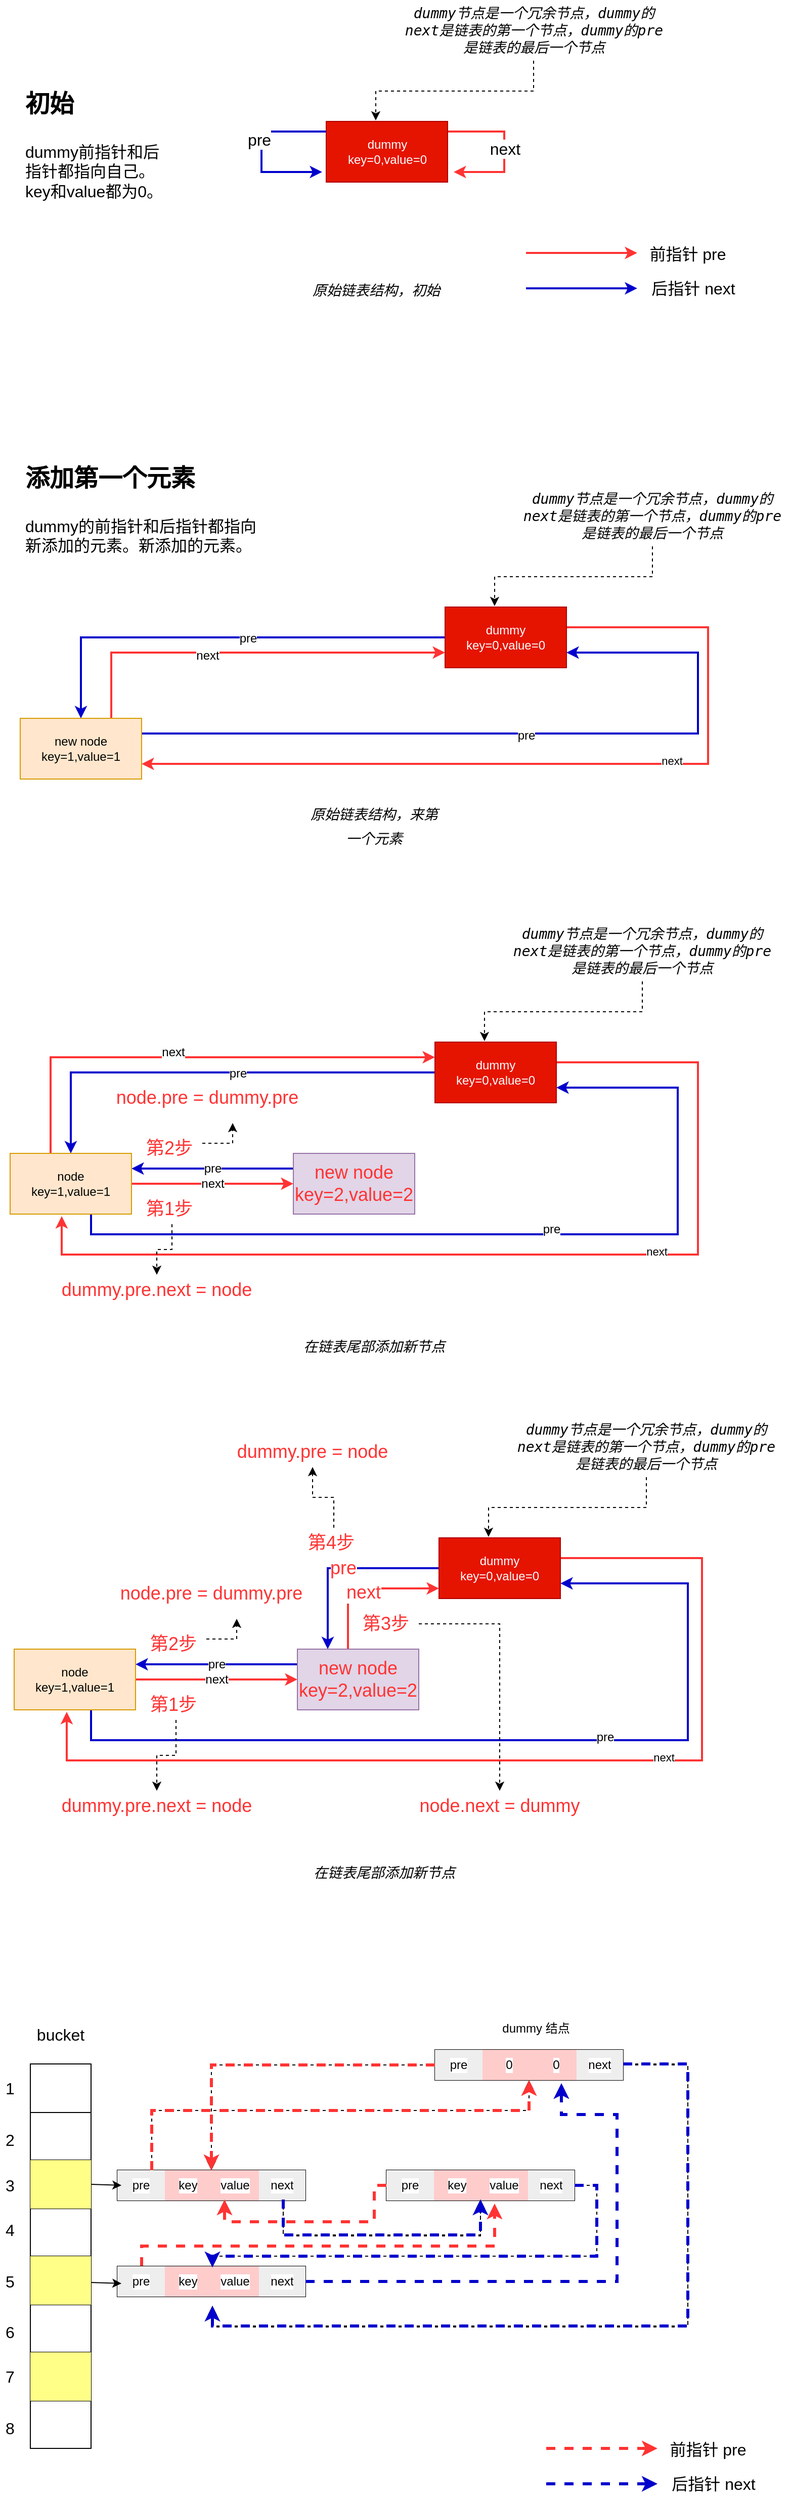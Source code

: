 <mxfile version="16.4.11" type="github">
  <diagram id="jQrOPHSQlCrRj25DtOaN" name="Page-1">
    <mxGraphModel dx="1422" dy="762" grid="1" gridSize="10" guides="1" tooltips="1" connect="1" arrows="1" fold="1" page="1" pageScale="1" pageWidth="827" pageHeight="1169" math="0" shadow="0">
      <root>
        <mxCell id="0" />
        <mxCell id="1" parent="0" />
        <mxCell id="KZvTcLUDpUq6Z3vSpvz5-89" style="edgeStyle=orthogonalEdgeStyle;rounded=0;orthogonalLoop=1;jettySize=auto;html=1;entryX=0.433;entryY=1.033;entryDx=0;entryDy=0;entryPerimeter=0;strokeWidth=2;strokeColor=#FF3333;" edge="1" source="KZvTcLUDpUq6Z3vSpvz5-93" target="KZvTcLUDpUq6Z3vSpvz5-104" parent="1">
          <mxGeometry relative="1" as="geometry">
            <mxPoint x="693.96" y="1810" as="targetPoint" />
            <Array as="points">
              <mxPoint x="694" y="1720" />
              <mxPoint x="694" y="1920" />
              <mxPoint x="66" y="1920" />
            </Array>
          </mxGeometry>
        </mxCell>
        <mxCell id="KZvTcLUDpUq6Z3vSpvz5-90" value="next" style="edgeLabel;html=1;align=center;verticalAlign=middle;resizable=0;points=[];" vertex="1" connectable="0" parent="KZvTcLUDpUq6Z3vSpvz5-89">
          <mxGeometry x="-0.255" y="-3" relative="1" as="geometry">
            <mxPoint as="offset" />
          </mxGeometry>
        </mxCell>
        <mxCell id="KZvTcLUDpUq6Z3vSpvz5-115" value="pre" style="edgeStyle=orthogonalEdgeStyle;rounded=0;orthogonalLoop=1;jettySize=auto;html=1;entryX=0.25;entryY=0;entryDx=0;entryDy=0;fontSize=18;fontColor=#FF3333;strokeColor=#0000CC;strokeWidth=2;" edge="1" parent="1" source="KZvTcLUDpUq6Z3vSpvz5-93" target="KZvTcLUDpUq6Z3vSpvz5-100">
          <mxGeometry relative="1" as="geometry" />
        </mxCell>
        <mxCell id="KZvTcLUDpUq6Z3vSpvz5-93" value="dummy&lt;br&gt;key=0,value=0" style="rounded=0;whiteSpace=wrap;html=1;fillColor=#e51400;fontColor=#ffffff;strokeColor=#B20000;" vertex="1" parent="1">
          <mxGeometry x="434" y="1700" width="120" height="60" as="geometry" />
        </mxCell>
        <mxCell id="KZvTcLUDpUq6Z3vSpvz5-99" value="pre" style="edgeStyle=orthogonalEdgeStyle;rounded=0;orthogonalLoop=1;jettySize=auto;html=1;entryX=1;entryY=0.25;entryDx=0;entryDy=0;fontSize=12;fontColor=#000000;strokeColor=#0000CC;strokeWidth=2;" edge="1" source="KZvTcLUDpUq6Z3vSpvz5-100" target="KZvTcLUDpUq6Z3vSpvz5-104" parent="1">
          <mxGeometry relative="1" as="geometry">
            <Array as="points">
              <mxPoint x="194" y="1825" />
              <mxPoint x="194" y="1825" />
            </Array>
          </mxGeometry>
        </mxCell>
        <mxCell id="KZvTcLUDpUq6Z3vSpvz5-116" style="edgeStyle=orthogonalEdgeStyle;rounded=0;orthogonalLoop=1;jettySize=auto;html=1;fontSize=18;fontColor=#FF3333;strokeColor=#FF3333;strokeWidth=2;" edge="1" parent="1" source="KZvTcLUDpUq6Z3vSpvz5-100">
          <mxGeometry relative="1" as="geometry">
            <mxPoint x="434" y="1750" as="targetPoint" />
            <Array as="points">
              <mxPoint x="344" y="1750" />
              <mxPoint x="434" y="1750" />
            </Array>
          </mxGeometry>
        </mxCell>
        <mxCell id="KZvTcLUDpUq6Z3vSpvz5-117" value="next" style="edgeLabel;html=1;align=center;verticalAlign=middle;resizable=0;points=[];fontSize=18;fontColor=#FF3333;" vertex="1" connectable="0" parent="KZvTcLUDpUq6Z3vSpvz5-116">
          <mxGeometry y="-4" relative="1" as="geometry">
            <mxPoint as="offset" />
          </mxGeometry>
        </mxCell>
        <mxCell id="KZvTcLUDpUq6Z3vSpvz5-100" value="&lt;span style=&quot;color: rgb(255 , 51 , 51)&quot;&gt;new&amp;nbsp;node&lt;/span&gt;&lt;br style=&quot;color: rgb(255 , 51 , 51)&quot;&gt;&lt;span style=&quot;color: rgb(255 , 51 , 51)&quot;&gt;key=2,value=2&lt;/span&gt;" style="rounded=0;whiteSpace=wrap;html=1;fontSize=18;fillColor=#e1d5e7;strokeColor=#9673a6;" vertex="1" parent="1">
          <mxGeometry x="294" y="1810" width="120" height="60" as="geometry" />
        </mxCell>
        <mxCell id="KZvTcLUDpUq6Z3vSpvz5-101" style="edgeStyle=orthogonalEdgeStyle;rounded=0;orthogonalLoop=1;jettySize=auto;html=1;entryX=0.408;entryY=-0.017;entryDx=0;entryDy=0;entryPerimeter=0;dashed=1;" edge="1" source="KZvTcLUDpUq6Z3vSpvz5-102" target="KZvTcLUDpUq6Z3vSpvz5-93" parent="1">
          <mxGeometry relative="1" as="geometry" />
        </mxCell>
        <mxCell id="KZvTcLUDpUq6Z3vSpvz5-102" value="&lt;span style=&quot;font-family: &amp;quot;source code pro&amp;quot;, &amp;quot;dejavu sans mono&amp;quot;, &amp;quot;ubuntu mono&amp;quot;, &amp;quot;anonymous pro&amp;quot;, &amp;quot;droid sans mono&amp;quot;, menlo, monaco, consolas, inconsolata, courier, &amp;quot;pingfang sc&amp;quot;, &amp;quot;microsoft yahei&amp;quot;, sans-serif; font-size: 14px; font-style: italic; background-color: rgb(255, 255, 255);&quot;&gt;dummy节点是一个冗余节点，dummy的next是链表的第一个节点，dummy的pre是链表的最后一个节点&lt;/span&gt;" style="text;html=1;strokeColor=none;fillColor=none;align=center;verticalAlign=middle;whiteSpace=wrap;rounded=0;fontColor=#000000;" vertex="1" parent="1">
          <mxGeometry x="504" y="1580" width="270" height="60" as="geometry" />
        </mxCell>
        <mxCell id="KZvTcLUDpUq6Z3vSpvz5-103" value="next" style="edgeStyle=orthogonalEdgeStyle;rounded=0;orthogonalLoop=1;jettySize=auto;html=1;entryX=0;entryY=0.5;entryDx=0;entryDy=0;fontSize=12;fontColor=#000000;strokeColor=#FF3333;strokeWidth=2;" edge="1" source="KZvTcLUDpUq6Z3vSpvz5-104" target="KZvTcLUDpUq6Z3vSpvz5-100" parent="1">
          <mxGeometry relative="1" as="geometry" />
        </mxCell>
        <mxCell id="KZvTcLUDpUq6Z3vSpvz5-309" style="edgeStyle=orthogonalEdgeStyle;rounded=0;orthogonalLoop=1;jettySize=auto;html=1;entryX=1;entryY=0.75;entryDx=0;entryDy=0;fontSize=12;fontColor=#000000;strokeColor=#0000CC;strokeWidth=2;" edge="1" parent="1" source="KZvTcLUDpUq6Z3vSpvz5-104" target="KZvTcLUDpUq6Z3vSpvz5-93">
          <mxGeometry relative="1" as="geometry">
            <Array as="points">
              <mxPoint x="90" y="1900" />
              <mxPoint x="680" y="1900" />
              <mxPoint x="680" y="1745" />
            </Array>
          </mxGeometry>
        </mxCell>
        <mxCell id="KZvTcLUDpUq6Z3vSpvz5-311" value="pre" style="edgeLabel;html=1;align=center;verticalAlign=middle;resizable=0;points=[];fontSize=12;fontColor=#000000;" vertex="1" connectable="0" parent="KZvTcLUDpUq6Z3vSpvz5-309">
          <mxGeometry x="0.194" y="3" relative="1" as="geometry">
            <mxPoint as="offset" />
          </mxGeometry>
        </mxCell>
        <mxCell id="KZvTcLUDpUq6Z3vSpvz5-104" value="node&lt;br&gt;key=1,value=1" style="rounded=0;whiteSpace=wrap;html=1;fillColor=#ffe6cc;strokeColor=#d79b00;" vertex="1" parent="1">
          <mxGeometry x="14" y="1810" width="120" height="60" as="geometry" />
        </mxCell>
        <mxCell id="KZvTcLUDpUq6Z3vSpvz5-105" value="dummy.pre.next = node" style="text;html=1;strokeColor=none;fillColor=none;align=center;verticalAlign=middle;whiteSpace=wrap;rounded=0;labelBackgroundColor=#FFFFFF;fontSize=18;fontColor=#FF3333;" vertex="1" parent="1">
          <mxGeometry x="40" y="1950" width="230" height="30" as="geometry" />
        </mxCell>
        <mxCell id="KZvTcLUDpUq6Z3vSpvz5-106" value="node.pre = dummy.pre" style="text;html=1;strokeColor=none;fillColor=none;align=center;verticalAlign=middle;whiteSpace=wrap;rounded=0;labelBackgroundColor=#FFFFFF;fontSize=18;fontColor=#FF3333;" vertex="1" parent="1">
          <mxGeometry x="94" y="1740" width="230" height="30" as="geometry" />
        </mxCell>
        <mxCell id="KZvTcLUDpUq6Z3vSpvz5-107" style="edgeStyle=orthogonalEdgeStyle;rounded=0;orthogonalLoop=1;jettySize=auto;html=1;fontSize=18;fontColor=#FF3333;dashed=1;" edge="1" source="KZvTcLUDpUq6Z3vSpvz5-108" target="KZvTcLUDpUq6Z3vSpvz5-105" parent="1">
          <mxGeometry relative="1" as="geometry" />
        </mxCell>
        <mxCell id="KZvTcLUDpUq6Z3vSpvz5-108" value="第1步&amp;nbsp;" style="text;html=1;strokeColor=none;fillColor=none;align=center;verticalAlign=middle;whiteSpace=wrap;rounded=0;labelBackgroundColor=#FFFFFF;fontSize=18;fontColor=#FF3333;" vertex="1" parent="1">
          <mxGeometry x="144" y="1850" width="60" height="30" as="geometry" />
        </mxCell>
        <mxCell id="KZvTcLUDpUq6Z3vSpvz5-109" style="edgeStyle=orthogonalEdgeStyle;rounded=0;orthogonalLoop=1;jettySize=auto;html=1;fontSize=18;fontColor=#FF3333;dashed=1;" edge="1" source="KZvTcLUDpUq6Z3vSpvz5-110" parent="1">
          <mxGeometry relative="1" as="geometry">
            <mxPoint x="234" y="1780" as="targetPoint" />
            <Array as="points">
              <mxPoint x="234" y="1800" />
            </Array>
          </mxGeometry>
        </mxCell>
        <mxCell id="KZvTcLUDpUq6Z3vSpvz5-110" value="第2步&amp;nbsp;" style="text;html=1;strokeColor=none;fillColor=none;align=center;verticalAlign=middle;whiteSpace=wrap;rounded=0;labelBackgroundColor=#FFFFFF;fontSize=18;fontColor=#FF3333;" vertex="1" parent="1">
          <mxGeometry x="144" y="1790" width="60" height="30" as="geometry" />
        </mxCell>
        <mxCell id="KZvTcLUDpUq6Z3vSpvz5-168" style="edgeStyle=orthogonalEdgeStyle;rounded=0;orthogonalLoop=1;jettySize=auto;html=1;entryX=0.5;entryY=0;entryDx=0;entryDy=0;fontSize=12;fontColor=#000000;dashed=1;" edge="1" parent="1" source="KZvTcLUDpUq6Z3vSpvz5-114" target="KZvTcLUDpUq6Z3vSpvz5-167">
          <mxGeometry relative="1" as="geometry">
            <Array as="points">
              <mxPoint x="494" y="1785" />
            </Array>
          </mxGeometry>
        </mxCell>
        <mxCell id="KZvTcLUDpUq6Z3vSpvz5-114" value="第3步&amp;nbsp;" style="text;html=1;strokeColor=none;fillColor=none;align=center;verticalAlign=middle;whiteSpace=wrap;rounded=0;labelBackgroundColor=#FFFFFF;fontSize=18;fontColor=#FF3333;" vertex="1" parent="1">
          <mxGeometry x="354" y="1770" width="60" height="30" as="geometry" />
        </mxCell>
        <mxCell id="KZvTcLUDpUq6Z3vSpvz5-172" style="edgeStyle=orthogonalEdgeStyle;rounded=0;orthogonalLoop=1;jettySize=auto;html=1;dashed=1;fontSize=12;fontColor=#000000;" edge="1" parent="1" source="KZvTcLUDpUq6Z3vSpvz5-118" target="KZvTcLUDpUq6Z3vSpvz5-169">
          <mxGeometry relative="1" as="geometry" />
        </mxCell>
        <mxCell id="KZvTcLUDpUq6Z3vSpvz5-118" value="第4步&amp;nbsp;" style="text;html=1;strokeColor=none;fillColor=none;align=center;verticalAlign=middle;whiteSpace=wrap;rounded=0;labelBackgroundColor=#FFFFFF;fontSize=18;fontColor=#FF3333;" vertex="1" parent="1">
          <mxGeometry x="300" y="1690" width="60" height="30" as="geometry" />
        </mxCell>
        <mxCell id="KZvTcLUDpUq6Z3vSpvz5-120" value="&lt;span style=&quot;font-family: &amp;quot;source code pro&amp;quot;, &amp;quot;dejavu sans mono&amp;quot;, &amp;quot;ubuntu mono&amp;quot;, &amp;quot;anonymous pro&amp;quot;, &amp;quot;droid sans mono&amp;quot;, menlo, monaco, consolas, inconsolata, courier, &amp;quot;pingfang sc&amp;quot;, &amp;quot;microsoft yahei&amp;quot;, sans-serif; font-size: 14px; font-style: italic; background-color: rgb(255, 255, 255);&quot;&gt;在链表尾部添加新节点&lt;/span&gt;" style="text;html=1;strokeColor=none;fillColor=none;align=center;verticalAlign=middle;whiteSpace=wrap;rounded=0;labelBackgroundColor=#FFFFFF;fontSize=19;fontColor=#000000;" vertex="1" parent="1">
          <mxGeometry x="290" y="1500" width="160" height="20" as="geometry" />
        </mxCell>
        <mxCell id="KZvTcLUDpUq6Z3vSpvz5-121" style="edgeStyle=orthogonalEdgeStyle;rounded=0;orthogonalLoop=1;jettySize=auto;html=1;entryX=0.425;entryY=1.033;entryDx=0;entryDy=0;entryPerimeter=0;strokeColor=#FF3333;strokeWidth=2;" edge="1" source="KZvTcLUDpUq6Z3vSpvz5-124" target="KZvTcLUDpUq6Z3vSpvz5-134" parent="1">
          <mxGeometry relative="1" as="geometry">
            <mxPoint x="689.96" y="1320" as="targetPoint" />
            <Array as="points">
              <mxPoint x="690" y="1230" />
              <mxPoint x="690" y="1420" />
              <mxPoint x="61" y="1420" />
            </Array>
          </mxGeometry>
        </mxCell>
        <mxCell id="KZvTcLUDpUq6Z3vSpvz5-122" value="next" style="edgeLabel;html=1;align=center;verticalAlign=middle;resizable=0;points=[];" vertex="1" connectable="0" parent="KZvTcLUDpUq6Z3vSpvz5-121">
          <mxGeometry x="-0.255" y="-3" relative="1" as="geometry">
            <mxPoint as="offset" />
          </mxGeometry>
        </mxCell>
        <mxCell id="KZvTcLUDpUq6Z3vSpvz5-143" style="edgeStyle=orthogonalEdgeStyle;rounded=0;orthogonalLoop=1;jettySize=auto;html=1;entryX=0.5;entryY=0;entryDx=0;entryDy=0;fontSize=12;fontColor=#000000;strokeColor=#0000CC;strokeWidth=2;" edge="1" parent="1" source="KZvTcLUDpUq6Z3vSpvz5-124" target="KZvTcLUDpUq6Z3vSpvz5-134">
          <mxGeometry relative="1" as="geometry" />
        </mxCell>
        <mxCell id="KZvTcLUDpUq6Z3vSpvz5-144" value="pre" style="edgeLabel;html=1;align=center;verticalAlign=middle;resizable=0;points=[];fontSize=12;fontColor=#000000;" vertex="1" connectable="0" parent="KZvTcLUDpUq6Z3vSpvz5-143">
          <mxGeometry x="-0.114" y="1" relative="1" as="geometry">
            <mxPoint as="offset" />
          </mxGeometry>
        </mxCell>
        <mxCell id="KZvTcLUDpUq6Z3vSpvz5-124" value="dummy&lt;br&gt;key=0,value=0" style="rounded=0;whiteSpace=wrap;html=1;fillColor=#e51400;fontColor=#ffffff;strokeColor=#B20000;" vertex="1" parent="1">
          <mxGeometry x="430" y="1210" width="120" height="60" as="geometry" />
        </mxCell>
        <mxCell id="KZvTcLUDpUq6Z3vSpvz5-127" value="pre" style="edgeStyle=orthogonalEdgeStyle;rounded=0;orthogonalLoop=1;jettySize=auto;html=1;entryX=1;entryY=0.25;entryDx=0;entryDy=0;fontSize=12;fontColor=#000000;strokeColor=#0000CC;strokeWidth=2;" edge="1" source="KZvTcLUDpUq6Z3vSpvz5-130" target="KZvTcLUDpUq6Z3vSpvz5-134" parent="1">
          <mxGeometry relative="1" as="geometry">
            <Array as="points">
              <mxPoint x="190" y="1335" />
              <mxPoint x="190" y="1335" />
            </Array>
          </mxGeometry>
        </mxCell>
        <mxCell id="KZvTcLUDpUq6Z3vSpvz5-130" value="&lt;font color=&quot;#ff3333&quot; style=&quot;font-size: 18px&quot;&gt;new&amp;nbsp;node&lt;br&gt;key=2,value=2&lt;br&gt;&lt;/font&gt;" style="rounded=0;whiteSpace=wrap;html=1;fontSize=18;fillColor=#e1d5e7;strokeColor=#9673a6;" vertex="1" parent="1">
          <mxGeometry x="290" y="1320" width="120" height="60" as="geometry" />
        </mxCell>
        <mxCell id="KZvTcLUDpUq6Z3vSpvz5-131" style="edgeStyle=orthogonalEdgeStyle;rounded=0;orthogonalLoop=1;jettySize=auto;html=1;entryX=0.408;entryY=-0.017;entryDx=0;entryDy=0;entryPerimeter=0;dashed=1;" edge="1" source="KZvTcLUDpUq6Z3vSpvz5-132" target="KZvTcLUDpUq6Z3vSpvz5-124" parent="1">
          <mxGeometry relative="1" as="geometry" />
        </mxCell>
        <mxCell id="KZvTcLUDpUq6Z3vSpvz5-132" value="&lt;span style=&quot;font-family: &amp;quot;source code pro&amp;quot;, &amp;quot;dejavu sans mono&amp;quot;, &amp;quot;ubuntu mono&amp;quot;, &amp;quot;anonymous pro&amp;quot;, &amp;quot;droid sans mono&amp;quot;, menlo, monaco, consolas, inconsolata, courier, &amp;quot;pingfang sc&amp;quot;, &amp;quot;microsoft yahei&amp;quot;, sans-serif; font-size: 14px; font-style: italic; background-color: rgb(255, 255, 255);&quot;&gt;dummy节点是一个冗余节点，dummy的next是链表的第一个节点，dummy的pre是链表的最后一个节点&lt;/span&gt;" style="text;html=1;strokeColor=none;fillColor=none;align=center;verticalAlign=middle;whiteSpace=wrap;rounded=0;fontColor=#000000;" vertex="1" parent="1">
          <mxGeometry x="500" y="1090" width="270" height="60" as="geometry" />
        </mxCell>
        <mxCell id="KZvTcLUDpUq6Z3vSpvz5-133" value="next" style="edgeStyle=orthogonalEdgeStyle;rounded=0;orthogonalLoop=1;jettySize=auto;html=1;entryX=0;entryY=0.5;entryDx=0;entryDy=0;fontSize=12;fontColor=#000000;strokeColor=#FF3333;strokeWidth=2;" edge="1" source="KZvTcLUDpUq6Z3vSpvz5-134" target="KZvTcLUDpUq6Z3vSpvz5-130" parent="1">
          <mxGeometry relative="1" as="geometry" />
        </mxCell>
        <mxCell id="KZvTcLUDpUq6Z3vSpvz5-290" style="edgeStyle=orthogonalEdgeStyle;rounded=0;orthogonalLoop=1;jettySize=auto;html=1;entryX=0;entryY=0.25;entryDx=0;entryDy=0;fontSize=24;fontColor=#000000;strokeColor=#FF3333;strokeWidth=2;" edge="1" parent="1" source="KZvTcLUDpUq6Z3vSpvz5-134" target="KZvTcLUDpUq6Z3vSpvz5-124">
          <mxGeometry relative="1" as="geometry">
            <Array as="points">
              <mxPoint x="50" y="1225" />
            </Array>
          </mxGeometry>
        </mxCell>
        <mxCell id="KZvTcLUDpUq6Z3vSpvz5-291" value="next" style="edgeLabel;html=1;align=center;verticalAlign=middle;resizable=0;points=[];fontSize=12;fontColor=#000000;" vertex="1" connectable="0" parent="KZvTcLUDpUq6Z3vSpvz5-290">
          <mxGeometry x="-0.09" y="5" relative="1" as="geometry">
            <mxPoint as="offset" />
          </mxGeometry>
        </mxCell>
        <mxCell id="KZvTcLUDpUq6Z3vSpvz5-307" style="edgeStyle=orthogonalEdgeStyle;rounded=0;orthogonalLoop=1;jettySize=auto;html=1;entryX=1;entryY=0.75;entryDx=0;entryDy=0;fontSize=12;fontColor=#000000;strokeColor=#0000CC;strokeWidth=2;" edge="1" parent="1" source="KZvTcLUDpUq6Z3vSpvz5-134" target="KZvTcLUDpUq6Z3vSpvz5-124">
          <mxGeometry relative="1" as="geometry">
            <Array as="points">
              <mxPoint x="90" y="1400" />
              <mxPoint x="670" y="1400" />
              <mxPoint x="670" y="1255" />
            </Array>
          </mxGeometry>
        </mxCell>
        <mxCell id="KZvTcLUDpUq6Z3vSpvz5-308" value="pre" style="edgeLabel;html=1;align=center;verticalAlign=middle;resizable=0;points=[];fontSize=12;fontColor=#000000;" vertex="1" connectable="0" parent="KZvTcLUDpUq6Z3vSpvz5-307">
          <mxGeometry x="0.098" y="5" relative="1" as="geometry">
            <mxPoint as="offset" />
          </mxGeometry>
        </mxCell>
        <mxCell id="KZvTcLUDpUq6Z3vSpvz5-134" value="node&lt;br&gt;key=1,value=1" style="rounded=0;whiteSpace=wrap;html=1;fillColor=#ffe6cc;strokeColor=#d79b00;" vertex="1" parent="1">
          <mxGeometry x="10" y="1320" width="120" height="60" as="geometry" />
        </mxCell>
        <mxCell id="KZvTcLUDpUq6Z3vSpvz5-135" value="dummy.pre.next = node" style="text;html=1;strokeColor=none;fillColor=none;align=center;verticalAlign=middle;whiteSpace=wrap;rounded=0;labelBackgroundColor=#FFFFFF;fontSize=18;fontColor=#FF3333;" vertex="1" parent="1">
          <mxGeometry x="40" y="1440" width="230" height="30" as="geometry" />
        </mxCell>
        <mxCell id="KZvTcLUDpUq6Z3vSpvz5-136" value="node.pre = dummy.pre" style="text;html=1;strokeColor=none;fillColor=none;align=center;verticalAlign=middle;whiteSpace=wrap;rounded=0;labelBackgroundColor=#FFFFFF;fontSize=18;fontColor=#FF3333;" vertex="1" parent="1">
          <mxGeometry x="90" y="1250" width="230" height="30" as="geometry" />
        </mxCell>
        <mxCell id="KZvTcLUDpUq6Z3vSpvz5-137" style="edgeStyle=orthogonalEdgeStyle;rounded=0;orthogonalLoop=1;jettySize=auto;html=1;fontSize=18;fontColor=#FF3333;dashed=1;" edge="1" source="KZvTcLUDpUq6Z3vSpvz5-138" target="KZvTcLUDpUq6Z3vSpvz5-135" parent="1">
          <mxGeometry relative="1" as="geometry" />
        </mxCell>
        <mxCell id="KZvTcLUDpUq6Z3vSpvz5-138" value="第1步&amp;nbsp;" style="text;html=1;strokeColor=none;fillColor=none;align=center;verticalAlign=middle;whiteSpace=wrap;rounded=0;labelBackgroundColor=#FFFFFF;fontSize=18;fontColor=#FF3333;" vertex="1" parent="1">
          <mxGeometry x="140" y="1360" width="60" height="30" as="geometry" />
        </mxCell>
        <mxCell id="KZvTcLUDpUq6Z3vSpvz5-139" style="edgeStyle=orthogonalEdgeStyle;rounded=0;orthogonalLoop=1;jettySize=auto;html=1;fontSize=18;fontColor=#FF3333;dashed=1;" edge="1" source="KZvTcLUDpUq6Z3vSpvz5-140" parent="1">
          <mxGeometry relative="1" as="geometry">
            <mxPoint x="230" y="1290" as="targetPoint" />
            <Array as="points">
              <mxPoint x="230" y="1310" />
            </Array>
          </mxGeometry>
        </mxCell>
        <mxCell id="KZvTcLUDpUq6Z3vSpvz5-140" value="第2步&amp;nbsp;" style="text;html=1;strokeColor=none;fillColor=none;align=center;verticalAlign=middle;whiteSpace=wrap;rounded=0;labelBackgroundColor=#FFFFFF;fontSize=18;fontColor=#FF3333;" vertex="1" parent="1">
          <mxGeometry x="140" y="1300" width="60" height="30" as="geometry" />
        </mxCell>
        <mxCell id="KZvTcLUDpUq6Z3vSpvz5-145" value="&lt;font face=&quot;source code pro, dejavu sans mono, ubuntu mono, anonymous pro, droid sans mono, menlo, monaco, consolas, inconsolata, courier, pingfang sc, microsoft yahei, sans-serif&quot;&gt;&lt;span style=&quot;font-size: 14px&quot;&gt;&lt;i&gt;原始链表结构，来第一个元素&lt;/i&gt;&lt;/span&gt;&lt;/font&gt;" style="text;html=1;strokeColor=none;fillColor=none;align=center;verticalAlign=middle;whiteSpace=wrap;rounded=0;labelBackgroundColor=#FFFFFF;fontSize=19;fontColor=#000000;" vertex="1" parent="1">
          <mxGeometry x="300" y="980" width="140" height="30" as="geometry" />
        </mxCell>
        <mxCell id="KZvTcLUDpUq6Z3vSpvz5-146" style="edgeStyle=orthogonalEdgeStyle;rounded=0;orthogonalLoop=1;jettySize=auto;html=1;entryX=1;entryY=0.75;entryDx=0;entryDy=0;strokeColor=#FF3333;strokeWidth=2;" edge="1" source="KZvTcLUDpUq6Z3vSpvz5-150" target="KZvTcLUDpUq6Z3vSpvz5-158" parent="1">
          <mxGeometry relative="1" as="geometry">
            <mxPoint x="699.96" y="890" as="targetPoint" />
            <Array as="points">
              <mxPoint x="700" y="800" />
              <mxPoint x="700" y="935" />
            </Array>
          </mxGeometry>
        </mxCell>
        <mxCell id="KZvTcLUDpUq6Z3vSpvz5-147" value="next" style="edgeLabel;html=1;align=center;verticalAlign=middle;resizable=0;points=[];" vertex="1" connectable="0" parent="KZvTcLUDpUq6Z3vSpvz5-146">
          <mxGeometry x="-0.255" y="-3" relative="1" as="geometry">
            <mxPoint as="offset" />
          </mxGeometry>
        </mxCell>
        <mxCell id="KZvTcLUDpUq6Z3vSpvz5-148" style="edgeStyle=orthogonalEdgeStyle;rounded=0;orthogonalLoop=1;jettySize=auto;html=1;entryX=0.5;entryY=0;entryDx=0;entryDy=0;fontSize=12;fontColor=#000000;strokeColor=#0000CC;strokeWidth=2;" edge="1" source="KZvTcLUDpUq6Z3vSpvz5-150" target="KZvTcLUDpUq6Z3vSpvz5-158" parent="1">
          <mxGeometry relative="1" as="geometry" />
        </mxCell>
        <mxCell id="KZvTcLUDpUq6Z3vSpvz5-149" value="pre" style="edgeLabel;html=1;align=center;verticalAlign=middle;resizable=0;points=[];fontSize=12;fontColor=#000000;" vertex="1" connectable="0" parent="KZvTcLUDpUq6Z3vSpvz5-148">
          <mxGeometry x="-0.114" y="1" relative="1" as="geometry">
            <mxPoint as="offset" />
          </mxGeometry>
        </mxCell>
        <mxCell id="KZvTcLUDpUq6Z3vSpvz5-150" value="dummy&lt;br&gt;key=0,value=0" style="rounded=0;whiteSpace=wrap;html=1;fillColor=#e51400;fontColor=#ffffff;strokeColor=#B20000;" vertex="1" parent="1">
          <mxGeometry x="440" y="780" width="120" height="60" as="geometry" />
        </mxCell>
        <mxCell id="KZvTcLUDpUq6Z3vSpvz5-151" value="&lt;font style=&quot;font-size: 12px&quot; color=&quot;#000000&quot;&gt;pre&lt;/font&gt;" style="edgeStyle=orthogonalEdgeStyle;rounded=0;orthogonalLoop=1;jettySize=auto;html=1;entryX=1;entryY=0.75;entryDx=0;entryDy=0;fontSize=18;fontColor=#FF3333;exitX=1;exitY=0.25;exitDx=0;exitDy=0;strokeColor=#0000CC;strokeWidth=2;" edge="1" source="KZvTcLUDpUq6Z3vSpvz5-158" target="KZvTcLUDpUq6Z3vSpvz5-150" parent="1">
          <mxGeometry relative="1" as="geometry">
            <mxPoint x="690" y="890" as="sourcePoint" />
            <Array as="points">
              <mxPoint x="690" y="905" />
              <mxPoint x="690" y="825" />
            </Array>
          </mxGeometry>
        </mxCell>
        <mxCell id="KZvTcLUDpUq6Z3vSpvz5-155" style="edgeStyle=orthogonalEdgeStyle;rounded=0;orthogonalLoop=1;jettySize=auto;html=1;entryX=0.408;entryY=-0.017;entryDx=0;entryDy=0;entryPerimeter=0;dashed=1;" edge="1" source="KZvTcLUDpUq6Z3vSpvz5-156" target="KZvTcLUDpUq6Z3vSpvz5-150" parent="1">
          <mxGeometry relative="1" as="geometry" />
        </mxCell>
        <mxCell id="KZvTcLUDpUq6Z3vSpvz5-156" value="&lt;span style=&quot;font-family: &amp;quot;source code pro&amp;quot;, &amp;quot;dejavu sans mono&amp;quot;, &amp;quot;ubuntu mono&amp;quot;, &amp;quot;anonymous pro&amp;quot;, &amp;quot;droid sans mono&amp;quot;, menlo, monaco, consolas, inconsolata, courier, &amp;quot;pingfang sc&amp;quot;, &amp;quot;microsoft yahei&amp;quot;, sans-serif; font-size: 14px; font-style: italic; background-color: rgb(255, 255, 255);&quot;&gt;dummy节点是一个冗余节点，dummy的next是链表的第一个节点，dummy的pre是链表的最后一个节点&lt;/span&gt;" style="text;html=1;strokeColor=none;fillColor=none;align=center;verticalAlign=middle;whiteSpace=wrap;rounded=0;fontColor=#000000;" vertex="1" parent="1">
          <mxGeometry x="510" y="660" width="270" height="60" as="geometry" />
        </mxCell>
        <mxCell id="KZvTcLUDpUq6Z3vSpvz5-165" style="edgeStyle=orthogonalEdgeStyle;rounded=0;orthogonalLoop=1;jettySize=auto;html=1;entryX=0;entryY=0.75;entryDx=0;entryDy=0;fontSize=12;fontColor=#000000;strokeColor=#FF3333;strokeWidth=2;" edge="1" parent="1" source="KZvTcLUDpUq6Z3vSpvz5-158" target="KZvTcLUDpUq6Z3vSpvz5-150">
          <mxGeometry relative="1" as="geometry">
            <Array as="points">
              <mxPoint x="110" y="825" />
            </Array>
          </mxGeometry>
        </mxCell>
        <mxCell id="KZvTcLUDpUq6Z3vSpvz5-166" value="next" style="edgeLabel;html=1;align=center;verticalAlign=middle;resizable=0;points=[];fontSize=12;fontColor=#000000;" vertex="1" connectable="0" parent="KZvTcLUDpUq6Z3vSpvz5-165">
          <mxGeometry x="-0.19" y="-3" relative="1" as="geometry">
            <mxPoint as="offset" />
          </mxGeometry>
        </mxCell>
        <mxCell id="KZvTcLUDpUq6Z3vSpvz5-158" value="new&amp;nbsp;node&lt;br&gt;key=1,value=1" style="rounded=0;whiteSpace=wrap;html=1;fillColor=#ffe6cc;strokeColor=#d79b00;" vertex="1" parent="1">
          <mxGeometry x="20" y="890" width="120" height="60" as="geometry" />
        </mxCell>
        <mxCell id="KZvTcLUDpUq6Z3vSpvz5-167" value="node.next = dummy" style="text;html=1;strokeColor=none;fillColor=none;align=center;verticalAlign=middle;whiteSpace=wrap;rounded=0;labelBackgroundColor=#FFFFFF;fontSize=18;fontColor=#FF3333;" vertex="1" parent="1">
          <mxGeometry x="379" y="1950" width="230" height="30" as="geometry" />
        </mxCell>
        <mxCell id="KZvTcLUDpUq6Z3vSpvz5-169" value="dummy.pre = node" style="text;html=1;strokeColor=none;fillColor=none;align=center;verticalAlign=middle;whiteSpace=wrap;rounded=0;labelBackgroundColor=#FFFFFF;fontSize=18;fontColor=#FF3333;" vertex="1" parent="1">
          <mxGeometry x="194" y="1600" width="230" height="30" as="geometry" />
        </mxCell>
        <mxCell id="KZvTcLUDpUq6Z3vSpvz5-173" value="&lt;span style=&quot;font-family: &amp;quot;source code pro&amp;quot;, &amp;quot;dejavu sans mono&amp;quot;, &amp;quot;ubuntu mono&amp;quot;, &amp;quot;anonymous pro&amp;quot;, &amp;quot;droid sans mono&amp;quot;, menlo, monaco, consolas, inconsolata, courier, &amp;quot;pingfang sc&amp;quot;, &amp;quot;microsoft yahei&amp;quot;, sans-serif; font-size: 14px; font-style: italic; background-color: rgb(255, 255, 255);&quot;&gt;在链表尾部添加新节点&lt;/span&gt;" style="text;html=1;strokeColor=none;fillColor=none;align=center;verticalAlign=middle;whiteSpace=wrap;rounded=0;labelBackgroundColor=#FFFFFF;fontSize=19;fontColor=#000000;" vertex="1" parent="1">
          <mxGeometry x="300" y="2020" width="160" height="20" as="geometry" />
        </mxCell>
        <mxCell id="KZvTcLUDpUq6Z3vSpvz5-177" value="" style="shape=table;startSize=0;container=1;collapsible=0;childLayout=tableLayout;labelBackgroundColor=#FFFFFF;fontSize=12;fontColor=#000000;" vertex="1" parent="1">
          <mxGeometry x="30" y="2220" width="60" height="380" as="geometry" />
        </mxCell>
        <mxCell id="KZvTcLUDpUq6Z3vSpvz5-178" value="" style="shape=tableRow;horizontal=0;startSize=0;swimlaneHead=0;swimlaneBody=0;top=0;left=0;bottom=0;right=0;collapsible=0;dropTarget=0;fillColor=none;points=[[0,0.5],[1,0.5]];portConstraint=eastwest;labelBackgroundColor=#FFFFFF;fontSize=12;fontColor=#000000;" vertex="1" parent="KZvTcLUDpUq6Z3vSpvz5-177">
          <mxGeometry width="60" height="48" as="geometry" />
        </mxCell>
        <mxCell id="KZvTcLUDpUq6Z3vSpvz5-179" value="" style="shape=partialRectangle;html=1;whiteSpace=wrap;connectable=0;overflow=hidden;fillColor=none;top=0;left=0;bottom=0;right=0;pointerEvents=1;labelBackgroundColor=#FFFFFF;fontSize=12;fontColor=#000000;" vertex="1" parent="KZvTcLUDpUq6Z3vSpvz5-178">
          <mxGeometry width="60" height="48" as="geometry">
            <mxRectangle width="60" height="48" as="alternateBounds" />
          </mxGeometry>
        </mxCell>
        <mxCell id="KZvTcLUDpUq6Z3vSpvz5-180" value="" style="shape=tableRow;horizontal=0;startSize=0;swimlaneHead=0;swimlaneBody=0;top=0;left=0;bottom=0;right=0;collapsible=0;dropTarget=0;fillColor=none;points=[[0,0.5],[1,0.5]];portConstraint=eastwest;labelBackgroundColor=#FFFFFF;fontSize=12;fontColor=#000000;" vertex="1" parent="KZvTcLUDpUq6Z3vSpvz5-177">
          <mxGeometry y="48" width="60" height="47" as="geometry" />
        </mxCell>
        <mxCell id="KZvTcLUDpUq6Z3vSpvz5-181" value="" style="shape=partialRectangle;html=1;whiteSpace=wrap;connectable=0;overflow=hidden;fillColor=none;top=0;left=0;bottom=0;right=0;pointerEvents=1;labelBackgroundColor=#FFFFFF;fontSize=12;fontColor=#000000;" vertex="1" parent="KZvTcLUDpUq6Z3vSpvz5-180">
          <mxGeometry width="60" height="47" as="geometry">
            <mxRectangle width="60" height="47" as="alternateBounds" />
          </mxGeometry>
        </mxCell>
        <mxCell id="KZvTcLUDpUq6Z3vSpvz5-182" value="" style="shape=tableRow;horizontal=0;startSize=0;swimlaneHead=0;swimlaneBody=0;top=0;left=0;bottom=0;right=0;collapsible=0;dropTarget=0;fillColor=none;points=[[0,0.5],[1,0.5]];portConstraint=eastwest;labelBackgroundColor=#FFFFFF;fontSize=12;fontColor=#000000;" vertex="1" parent="KZvTcLUDpUq6Z3vSpvz5-177">
          <mxGeometry y="95" width="60" height="48" as="geometry" />
        </mxCell>
        <mxCell id="KZvTcLUDpUq6Z3vSpvz5-183" value="" style="shape=partialRectangle;html=1;whiteSpace=wrap;connectable=0;overflow=hidden;fillColor=#ffff88;top=0;left=0;bottom=0;right=0;pointerEvents=1;labelBackgroundColor=#FFFFFF;fontSize=12;strokeColor=#36393d;" vertex="1" parent="KZvTcLUDpUq6Z3vSpvz5-182">
          <mxGeometry width="60" height="48" as="geometry">
            <mxRectangle width="60" height="48" as="alternateBounds" />
          </mxGeometry>
        </mxCell>
        <mxCell id="KZvTcLUDpUq6Z3vSpvz5-184" value="" style="shape=tableRow;horizontal=0;startSize=0;swimlaneHead=0;swimlaneBody=0;top=0;left=0;bottom=0;right=0;collapsible=0;dropTarget=0;fillColor=none;points=[[0,0.5],[1,0.5]];portConstraint=eastwest;labelBackgroundColor=#FFFFFF;fontSize=12;fontColor=#000000;" vertex="1" parent="KZvTcLUDpUq6Z3vSpvz5-177">
          <mxGeometry y="143" width="60" height="47" as="geometry" />
        </mxCell>
        <mxCell id="KZvTcLUDpUq6Z3vSpvz5-185" value="" style="shape=partialRectangle;html=1;whiteSpace=wrap;connectable=0;overflow=hidden;fillColor=none;top=0;left=0;bottom=0;right=0;pointerEvents=1;labelBackgroundColor=#FFFFFF;fontSize=12;fontColor=#000000;" vertex="1" parent="KZvTcLUDpUq6Z3vSpvz5-184">
          <mxGeometry width="60" height="47" as="geometry">
            <mxRectangle width="60" height="47" as="alternateBounds" />
          </mxGeometry>
        </mxCell>
        <mxCell id="KZvTcLUDpUq6Z3vSpvz5-186" value="" style="shape=tableRow;horizontal=0;startSize=0;swimlaneHead=0;swimlaneBody=0;top=0;left=0;bottom=0;right=0;collapsible=0;dropTarget=0;fillColor=none;points=[[0,0.5],[1,0.5]];portConstraint=eastwest;labelBackgroundColor=#FFFFFF;fontSize=12;fontColor=#000000;" vertex="1" parent="KZvTcLUDpUq6Z3vSpvz5-177">
          <mxGeometry y="190" width="60" height="48" as="geometry" />
        </mxCell>
        <mxCell id="KZvTcLUDpUq6Z3vSpvz5-187" value="" style="shape=partialRectangle;html=1;whiteSpace=wrap;connectable=0;overflow=hidden;fillColor=#ffff88;top=0;left=0;bottom=0;right=0;pointerEvents=1;labelBackgroundColor=#FFFFFF;fontSize=12;strokeColor=#36393d;" vertex="1" parent="KZvTcLUDpUq6Z3vSpvz5-186">
          <mxGeometry width="60" height="48" as="geometry">
            <mxRectangle width="60" height="48" as="alternateBounds" />
          </mxGeometry>
        </mxCell>
        <mxCell id="KZvTcLUDpUq6Z3vSpvz5-188" value="" style="shape=tableRow;horizontal=0;startSize=0;swimlaneHead=0;swimlaneBody=0;top=0;left=0;bottom=0;right=0;collapsible=0;dropTarget=0;fillColor=none;points=[[0,0.5],[1,0.5]];portConstraint=eastwest;labelBackgroundColor=#FFFFFF;fontSize=12;fontColor=#000000;" vertex="1" parent="KZvTcLUDpUq6Z3vSpvz5-177">
          <mxGeometry y="238" width="60" height="47" as="geometry" />
        </mxCell>
        <mxCell id="KZvTcLUDpUq6Z3vSpvz5-189" value="" style="shape=partialRectangle;html=1;whiteSpace=wrap;connectable=0;overflow=hidden;fillColor=none;top=0;left=0;bottom=0;right=0;pointerEvents=1;labelBackgroundColor=#FFFFFF;fontSize=12;fontColor=#000000;" vertex="1" parent="KZvTcLUDpUq6Z3vSpvz5-188">
          <mxGeometry width="60" height="47" as="geometry">
            <mxRectangle width="60" height="47" as="alternateBounds" />
          </mxGeometry>
        </mxCell>
        <mxCell id="KZvTcLUDpUq6Z3vSpvz5-190" value="" style="shape=tableRow;horizontal=0;startSize=0;swimlaneHead=0;swimlaneBody=0;top=0;left=0;bottom=0;right=0;collapsible=0;dropTarget=0;fillColor=none;points=[[0,0.5],[1,0.5]];portConstraint=eastwest;labelBackgroundColor=#FFFFFF;fontSize=12;fontColor=#000000;" vertex="1" parent="KZvTcLUDpUq6Z3vSpvz5-177">
          <mxGeometry y="285" width="60" height="48" as="geometry" />
        </mxCell>
        <mxCell id="KZvTcLUDpUq6Z3vSpvz5-191" value="" style="shape=partialRectangle;html=1;whiteSpace=wrap;connectable=0;overflow=hidden;fillColor=#ffff88;top=0;left=0;bottom=0;right=0;pointerEvents=1;labelBackgroundColor=#FFFFFF;fontSize=12;strokeColor=#36393d;" vertex="1" parent="KZvTcLUDpUq6Z3vSpvz5-190">
          <mxGeometry width="60" height="48" as="geometry">
            <mxRectangle width="60" height="48" as="alternateBounds" />
          </mxGeometry>
        </mxCell>
        <mxCell id="KZvTcLUDpUq6Z3vSpvz5-192" value="" style="shape=tableRow;horizontal=0;startSize=0;swimlaneHead=0;swimlaneBody=0;top=0;left=0;bottom=0;right=0;collapsible=0;dropTarget=0;fillColor=none;points=[[0,0.5],[1,0.5]];portConstraint=eastwest;labelBackgroundColor=#FFFFFF;fontSize=12;fontColor=#000000;" vertex="1" parent="KZvTcLUDpUq6Z3vSpvz5-177">
          <mxGeometry y="333" width="60" height="47" as="geometry" />
        </mxCell>
        <mxCell id="KZvTcLUDpUq6Z3vSpvz5-193" value="" style="shape=partialRectangle;html=1;whiteSpace=wrap;connectable=0;overflow=hidden;fillColor=none;top=0;left=0;bottom=0;right=0;pointerEvents=1;labelBackgroundColor=#FFFFFF;fontSize=12;fontColor=#000000;" vertex="1" parent="KZvTcLUDpUq6Z3vSpvz5-192">
          <mxGeometry width="60" height="47" as="geometry">
            <mxRectangle width="60" height="47" as="alternateBounds" />
          </mxGeometry>
        </mxCell>
        <mxCell id="KZvTcLUDpUq6Z3vSpvz5-219" value="" style="edgeStyle=orthogonalEdgeStyle;rounded=0;orthogonalLoop=1;jettySize=auto;html=1;dashed=1;fontSize=12;fontColor=#000000;entryX=0.5;entryY=1;entryDx=0;entryDy=0;" edge="1" parent="1" source="KZvTcLUDpUq6Z3vSpvz5-194" target="KZvTcLUDpUq6Z3vSpvz5-213">
          <mxGeometry relative="1" as="geometry">
            <Array as="points">
              <mxPoint x="280" y="2390" />
              <mxPoint x="475" y="2390" />
            </Array>
          </mxGeometry>
        </mxCell>
        <mxCell id="KZvTcLUDpUq6Z3vSpvz5-241" style="edgeStyle=orthogonalEdgeStyle;rounded=0;orthogonalLoop=1;jettySize=auto;html=1;entryX=0.5;entryY=1;entryDx=0;entryDy=0;dashed=1;fontSize=12;fontColor=#000000;" edge="1" parent="1" source="KZvTcLUDpUq6Z3vSpvz5-194" target="KZvTcLUDpUq6Z3vSpvz5-200">
          <mxGeometry relative="1" as="geometry">
            <Array as="points">
              <mxPoint x="150" y="2266" />
              <mxPoint x="523" y="2266" />
            </Array>
          </mxGeometry>
        </mxCell>
        <mxCell id="KZvTcLUDpUq6Z3vSpvz5-194" value="" style="shape=table;startSize=0;container=1;collapsible=0;childLayout=tableLayout;labelBackgroundColor=#FFFFFF;fontSize=12;fontColor=#000000;" vertex="1" parent="1">
          <mxGeometry x="116" y="2325" width="186" height="30" as="geometry" />
        </mxCell>
        <mxCell id="KZvTcLUDpUq6Z3vSpvz5-195" value="" style="shape=tableRow;horizontal=0;startSize=0;swimlaneHead=0;swimlaneBody=0;top=0;left=0;bottom=0;right=0;collapsible=0;dropTarget=0;fillColor=none;points=[[0,0.5],[1,0.5]];portConstraint=eastwest;labelBackgroundColor=#FFFFFF;fontSize=12;fontColor=#000000;" vertex="1" parent="KZvTcLUDpUq6Z3vSpvz5-194">
          <mxGeometry width="186" height="30" as="geometry" />
        </mxCell>
        <mxCell id="KZvTcLUDpUq6Z3vSpvz5-196" value="pre" style="shape=partialRectangle;html=1;whiteSpace=wrap;connectable=0;overflow=hidden;fillColor=#eeeeee;top=0;left=0;bottom=0;right=0;pointerEvents=1;labelBackgroundColor=#FFFFFF;fontSize=12;strokeColor=#36393d;" vertex="1" parent="KZvTcLUDpUq6Z3vSpvz5-195">
          <mxGeometry width="47" height="30" as="geometry">
            <mxRectangle width="47" height="30" as="alternateBounds" />
          </mxGeometry>
        </mxCell>
        <mxCell id="KZvTcLUDpUq6Z3vSpvz5-197" value="key" style="shape=partialRectangle;html=1;whiteSpace=wrap;connectable=0;overflow=hidden;fillColor=#ffcccc;top=0;left=0;bottom=0;right=0;pointerEvents=1;labelBackgroundColor=#FFFFFF;fontSize=12;strokeColor=#36393d;" vertex="1" parent="KZvTcLUDpUq6Z3vSpvz5-195">
          <mxGeometry x="47" width="46" height="30" as="geometry">
            <mxRectangle width="46" height="30" as="alternateBounds" />
          </mxGeometry>
        </mxCell>
        <mxCell id="KZvTcLUDpUq6Z3vSpvz5-198" value="value" style="shape=partialRectangle;html=1;whiteSpace=wrap;connectable=0;overflow=hidden;fillColor=#ffcccc;top=0;left=0;bottom=0;right=0;pointerEvents=1;labelBackgroundColor=#FFFFFF;fontSize=12;strokeColor=#36393d;" vertex="1" parent="KZvTcLUDpUq6Z3vSpvz5-195">
          <mxGeometry x="93" width="47" height="30" as="geometry">
            <mxRectangle width="47" height="30" as="alternateBounds" />
          </mxGeometry>
        </mxCell>
        <mxCell id="KZvTcLUDpUq6Z3vSpvz5-199" value="next" style="shape=partialRectangle;html=1;whiteSpace=wrap;connectable=0;overflow=hidden;fillColor=#eeeeee;top=0;left=0;bottom=0;right=0;pointerEvents=1;labelBackgroundColor=#FFFFFF;fontSize=12;strokeColor=#36393d;" vertex="1" parent="KZvTcLUDpUq6Z3vSpvz5-195">
          <mxGeometry x="140" width="46" height="30" as="geometry">
            <mxRectangle width="46" height="30" as="alternateBounds" />
          </mxGeometry>
        </mxCell>
        <mxCell id="KZvTcLUDpUq6Z3vSpvz5-200" value="" style="shape=table;startSize=0;container=1;collapsible=0;childLayout=tableLayout;labelBackgroundColor=#FFFFFF;fontSize=12;fontColor=#000000;" vertex="1" parent="1">
          <mxGeometry x="430" y="2206" width="186" height="30" as="geometry" />
        </mxCell>
        <mxCell id="KZvTcLUDpUq6Z3vSpvz5-201" value="" style="shape=tableRow;horizontal=0;startSize=0;swimlaneHead=0;swimlaneBody=0;top=0;left=0;bottom=0;right=0;collapsible=0;dropTarget=0;fillColor=none;points=[[0,0.5],[1,0.5]];portConstraint=eastwest;labelBackgroundColor=#FFFFFF;fontSize=12;fontColor=#000000;" vertex="1" parent="KZvTcLUDpUq6Z3vSpvz5-200">
          <mxGeometry width="186" height="30" as="geometry" />
        </mxCell>
        <mxCell id="KZvTcLUDpUq6Z3vSpvz5-202" value="pre" style="shape=partialRectangle;html=1;whiteSpace=wrap;connectable=0;overflow=hidden;fillColor=#eeeeee;top=0;left=0;bottom=0;right=0;pointerEvents=1;labelBackgroundColor=#FFFFFF;fontSize=12;strokeColor=#36393d;" vertex="1" parent="KZvTcLUDpUq6Z3vSpvz5-201">
          <mxGeometry width="47" height="30" as="geometry">
            <mxRectangle width="47" height="30" as="alternateBounds" />
          </mxGeometry>
        </mxCell>
        <mxCell id="KZvTcLUDpUq6Z3vSpvz5-203" value="0" style="shape=partialRectangle;html=1;whiteSpace=wrap;connectable=0;overflow=hidden;fillColor=#ffcccc;top=0;left=0;bottom=0;right=0;pointerEvents=1;labelBackgroundColor=#FFFFFF;fontSize=12;strokeColor=#36393d;" vertex="1" parent="KZvTcLUDpUq6Z3vSpvz5-201">
          <mxGeometry x="47" width="53" height="30" as="geometry">
            <mxRectangle width="53" height="30" as="alternateBounds" />
          </mxGeometry>
        </mxCell>
        <mxCell id="KZvTcLUDpUq6Z3vSpvz5-204" value="0" style="shape=partialRectangle;html=1;whiteSpace=wrap;connectable=0;overflow=hidden;fillColor=#ffcccc;top=0;left=0;bottom=0;right=0;pointerEvents=1;labelBackgroundColor=#FFFFFF;fontSize=12;strokeColor=#36393d;" vertex="1" parent="KZvTcLUDpUq6Z3vSpvz5-201">
          <mxGeometry x="100" width="40" height="30" as="geometry">
            <mxRectangle width="40" height="30" as="alternateBounds" />
          </mxGeometry>
        </mxCell>
        <mxCell id="KZvTcLUDpUq6Z3vSpvz5-205" value="next" style="shape=partialRectangle;html=1;whiteSpace=wrap;connectable=0;overflow=hidden;fillColor=#eeeeee;top=0;left=0;bottom=0;right=0;pointerEvents=1;labelBackgroundColor=#FFFFFF;fontSize=12;strokeColor=#36393d;" vertex="1" parent="KZvTcLUDpUq6Z3vSpvz5-201">
          <mxGeometry x="140" width="46" height="30" as="geometry">
            <mxRectangle width="46" height="30" as="alternateBounds" />
          </mxGeometry>
        </mxCell>
        <mxCell id="KZvTcLUDpUq6Z3vSpvz5-206" value="dummy 结点" style="text;html=1;strokeColor=none;fillColor=none;align=center;verticalAlign=middle;whiteSpace=wrap;rounded=0;labelBackgroundColor=#FFFFFF;fontSize=12;fontColor=#000000;" vertex="1" parent="1">
          <mxGeometry x="490" y="2170" width="80" height="30" as="geometry" />
        </mxCell>
        <mxCell id="KZvTcLUDpUq6Z3vSpvz5-213" value="" style="shape=table;startSize=0;container=1;collapsible=0;childLayout=tableLayout;labelBackgroundColor=#FFFFFF;fontSize=12;fontColor=#000000;" vertex="1" parent="1">
          <mxGeometry x="382" y="2325" width="186" height="30" as="geometry" />
        </mxCell>
        <mxCell id="KZvTcLUDpUq6Z3vSpvz5-214" value="" style="shape=tableRow;horizontal=0;startSize=0;swimlaneHead=0;swimlaneBody=0;top=0;left=0;bottom=0;right=0;collapsible=0;dropTarget=0;fillColor=none;points=[[0,0.5],[1,0.5]];portConstraint=eastwest;labelBackgroundColor=#FFFFFF;fontSize=12;fontColor=#000000;" vertex="1" parent="KZvTcLUDpUq6Z3vSpvz5-213">
          <mxGeometry width="186" height="30" as="geometry" />
        </mxCell>
        <mxCell id="KZvTcLUDpUq6Z3vSpvz5-215" value="pre" style="shape=partialRectangle;html=1;whiteSpace=wrap;connectable=0;overflow=hidden;fillColor=#eeeeee;top=0;left=0;bottom=0;right=0;pointerEvents=1;labelBackgroundColor=#FFFFFF;fontSize=12;strokeColor=#36393d;" vertex="1" parent="KZvTcLUDpUq6Z3vSpvz5-214">
          <mxGeometry width="47" height="30" as="geometry">
            <mxRectangle width="47" height="30" as="alternateBounds" />
          </mxGeometry>
        </mxCell>
        <mxCell id="KZvTcLUDpUq6Z3vSpvz5-216" value="key" style="shape=partialRectangle;html=1;whiteSpace=wrap;connectable=0;overflow=hidden;fillColor=#ffcccc;top=0;left=0;bottom=0;right=0;pointerEvents=1;labelBackgroundColor=#FFFFFF;fontSize=12;strokeColor=#36393d;" vertex="1" parent="KZvTcLUDpUq6Z3vSpvz5-214">
          <mxGeometry x="47" width="46" height="30" as="geometry">
            <mxRectangle width="46" height="30" as="alternateBounds" />
          </mxGeometry>
        </mxCell>
        <mxCell id="KZvTcLUDpUq6Z3vSpvz5-217" value="value" style="shape=partialRectangle;html=1;whiteSpace=wrap;connectable=0;overflow=hidden;fillColor=#ffcccc;top=0;left=0;bottom=0;right=0;pointerEvents=1;labelBackgroundColor=#FFFFFF;fontSize=12;strokeColor=#36393d;" vertex="1" parent="KZvTcLUDpUq6Z3vSpvz5-214">
          <mxGeometry x="93" width="47" height="30" as="geometry">
            <mxRectangle width="47" height="30" as="alternateBounds" />
          </mxGeometry>
        </mxCell>
        <mxCell id="KZvTcLUDpUq6Z3vSpvz5-218" value="next" style="shape=partialRectangle;html=1;whiteSpace=wrap;connectable=0;overflow=hidden;fillColor=#eeeeee;top=0;left=0;bottom=0;right=0;pointerEvents=1;labelBackgroundColor=#FFFFFF;fontSize=12;strokeColor=#36393d;" vertex="1" parent="KZvTcLUDpUq6Z3vSpvz5-214">
          <mxGeometry x="140" width="46" height="30" as="geometry">
            <mxRectangle width="46" height="30" as="alternateBounds" />
          </mxGeometry>
        </mxCell>
        <mxCell id="KZvTcLUDpUq6Z3vSpvz5-243" style="edgeStyle=orthogonalEdgeStyle;rounded=0;orthogonalLoop=1;jettySize=auto;html=1;entryX=0.575;entryY=1.1;entryDx=0;entryDy=0;entryPerimeter=0;dashed=1;fontSize=12;fontColor=#000000;strokeWidth=3;strokeColor=#FF3333;" edge="1" parent="1" source="KZvTcLUDpUq6Z3vSpvz5-221" target="KZvTcLUDpUq6Z3vSpvz5-213">
          <mxGeometry relative="1" as="geometry">
            <mxPoint x="140" y="2410" as="sourcePoint" />
            <Array as="points">
              <mxPoint x="140" y="2400" />
              <mxPoint x="489" y="2400" />
            </Array>
          </mxGeometry>
        </mxCell>
        <mxCell id="KZvTcLUDpUq6Z3vSpvz5-220" value="" style="shape=table;startSize=0;container=1;collapsible=0;childLayout=tableLayout;labelBackgroundColor=#FFFFFF;fontSize=12;fontColor=#000000;" vertex="1" parent="1">
          <mxGeometry x="116" y="2420" width="186" height="30" as="geometry" />
        </mxCell>
        <mxCell id="KZvTcLUDpUq6Z3vSpvz5-221" value="" style="shape=tableRow;horizontal=0;startSize=0;swimlaneHead=0;swimlaneBody=0;top=0;left=0;bottom=0;right=0;collapsible=0;dropTarget=0;fillColor=none;points=[[0,0.5],[1,0.5]];portConstraint=eastwest;labelBackgroundColor=#FFFFFF;fontSize=12;fontColor=#000000;" vertex="1" parent="KZvTcLUDpUq6Z3vSpvz5-220">
          <mxGeometry width="186" height="30" as="geometry" />
        </mxCell>
        <mxCell id="KZvTcLUDpUq6Z3vSpvz5-222" value="pre" style="shape=partialRectangle;html=1;whiteSpace=wrap;connectable=0;overflow=hidden;fillColor=#eeeeee;top=0;left=0;bottom=0;right=0;pointerEvents=1;labelBackgroundColor=#FFFFFF;fontSize=12;strokeColor=#36393d;" vertex="1" parent="KZvTcLUDpUq6Z3vSpvz5-221">
          <mxGeometry width="47" height="30" as="geometry">
            <mxRectangle width="47" height="30" as="alternateBounds" />
          </mxGeometry>
        </mxCell>
        <mxCell id="KZvTcLUDpUq6Z3vSpvz5-223" value="key" style="shape=partialRectangle;html=1;whiteSpace=wrap;connectable=0;overflow=hidden;fillColor=#ffcccc;top=0;left=0;bottom=0;right=0;pointerEvents=1;labelBackgroundColor=#FFFFFF;fontSize=12;strokeColor=#36393d;" vertex="1" parent="KZvTcLUDpUq6Z3vSpvz5-221">
          <mxGeometry x="47" width="46" height="30" as="geometry">
            <mxRectangle width="46" height="30" as="alternateBounds" />
          </mxGeometry>
        </mxCell>
        <mxCell id="KZvTcLUDpUq6Z3vSpvz5-224" value="value" style="shape=partialRectangle;html=1;whiteSpace=wrap;connectable=0;overflow=hidden;fillColor=#ffcccc;top=0;left=0;bottom=0;right=0;pointerEvents=1;labelBackgroundColor=#FFFFFF;fontSize=12;strokeColor=#36393d;" vertex="1" parent="KZvTcLUDpUq6Z3vSpvz5-221">
          <mxGeometry x="93" width="47" height="30" as="geometry">
            <mxRectangle width="47" height="30" as="alternateBounds" />
          </mxGeometry>
        </mxCell>
        <mxCell id="KZvTcLUDpUq6Z3vSpvz5-225" value="next" style="shape=partialRectangle;html=1;whiteSpace=wrap;connectable=0;overflow=hidden;fillColor=#eeeeee;top=0;left=0;bottom=0;right=0;pointerEvents=1;labelBackgroundColor=#FFFFFF;fontSize=12;strokeColor=#36393d;" vertex="1" parent="KZvTcLUDpUq6Z3vSpvz5-221">
          <mxGeometry x="140" width="46" height="30" as="geometry">
            <mxRectangle width="46" height="30" as="alternateBounds" />
          </mxGeometry>
        </mxCell>
        <mxCell id="KZvTcLUDpUq6Z3vSpvz5-232" style="edgeStyle=orthogonalEdgeStyle;rounded=0;orthogonalLoop=1;jettySize=auto;html=1;entryX=0.5;entryY=0;entryDx=0;entryDy=0;dashed=1;fontSize=12;fontColor=#000000;" edge="1" parent="1" source="KZvTcLUDpUq6Z3vSpvz5-201" target="KZvTcLUDpUq6Z3vSpvz5-194">
          <mxGeometry relative="1" as="geometry">
            <Array as="points">
              <mxPoint x="209" y="2221" />
            </Array>
          </mxGeometry>
        </mxCell>
        <mxCell id="KZvTcLUDpUq6Z3vSpvz5-236" style="edgeStyle=orthogonalEdgeStyle;rounded=0;orthogonalLoop=1;jettySize=auto;html=1;dashed=1;fontSize=12;fontColor=#000000;" edge="1" parent="1" source="KZvTcLUDpUq6Z3vSpvz5-214">
          <mxGeometry relative="1" as="geometry">
            <mxPoint x="210" y="2421" as="targetPoint" />
            <Array as="points">
              <mxPoint x="590" y="2340" />
              <mxPoint x="590" y="2410" />
              <mxPoint x="210" y="2410" />
            </Array>
          </mxGeometry>
        </mxCell>
        <mxCell id="KZvTcLUDpUq6Z3vSpvz5-242" style="edgeStyle=orthogonalEdgeStyle;rounded=0;orthogonalLoop=1;jettySize=auto;html=1;entryX=0.57;entryY=0.967;entryDx=0;entryDy=0;entryPerimeter=0;dashed=1;fontSize=12;fontColor=#000000;strokeWidth=3;strokeColor=#FF3333;" edge="1" parent="1" source="KZvTcLUDpUq6Z3vSpvz5-214" target="KZvTcLUDpUq6Z3vSpvz5-194">
          <mxGeometry relative="1" as="geometry">
            <Array as="points">
              <mxPoint x="370" y="2340" />
              <mxPoint x="370" y="2376" />
              <mxPoint x="222" y="2376" />
            </Array>
          </mxGeometry>
        </mxCell>
        <mxCell id="KZvTcLUDpUq6Z3vSpvz5-245" style="edgeStyle=orthogonalEdgeStyle;rounded=0;orthogonalLoop=1;jettySize=auto;html=1;entryX=0.672;entryY=1.1;entryDx=0;entryDy=0;dashed=1;fontSize=12;fontColor=#000000;entryPerimeter=0;strokeWidth=3;strokeColor=#0000CC;" edge="1" parent="1" source="KZvTcLUDpUq6Z3vSpvz5-221" target="KZvTcLUDpUq6Z3vSpvz5-200">
          <mxGeometry relative="1" as="geometry">
            <Array as="points">
              <mxPoint x="610" y="2435" />
              <mxPoint x="610" y="2270" />
              <mxPoint x="555" y="2270" />
            </Array>
          </mxGeometry>
        </mxCell>
        <mxCell id="KZvTcLUDpUq6Z3vSpvz5-246" style="edgeStyle=orthogonalEdgeStyle;rounded=0;orthogonalLoop=1;jettySize=auto;html=1;dashed=1;fontSize=12;fontColor=#000000;" edge="1" parent="1" source="KZvTcLUDpUq6Z3vSpvz5-201">
          <mxGeometry relative="1" as="geometry">
            <mxPoint x="210" y="2460" as="targetPoint" />
            <Array as="points">
              <mxPoint x="680" y="2221" />
              <mxPoint x="680" y="2480" />
              <mxPoint x="210" y="2480" />
            </Array>
          </mxGeometry>
        </mxCell>
        <mxCell id="KZvTcLUDpUq6Z3vSpvz5-247" style="edgeStyle=orthogonalEdgeStyle;rounded=0;orthogonalLoop=1;jettySize=auto;html=1;entryX=0.5;entryY=0;entryDx=0;entryDy=0;dashed=1;fontSize=12;fontColor=#000000;" edge="1" parent="1">
          <mxGeometry relative="1" as="geometry">
            <mxPoint x="430" y="2221" as="sourcePoint" />
            <mxPoint x="209" y="2325" as="targetPoint" />
            <Array as="points">
              <mxPoint x="209" y="2221" />
            </Array>
          </mxGeometry>
        </mxCell>
        <mxCell id="KZvTcLUDpUq6Z3vSpvz5-248" style="edgeStyle=orthogonalEdgeStyle;rounded=0;orthogonalLoop=1;jettySize=auto;html=1;entryX=0.5;entryY=0;entryDx=0;entryDy=0;dashed=1;fontSize=12;fontColor=#000000;strokeWidth=3;strokeColor=#FF3333;" edge="1" parent="1">
          <mxGeometry relative="1" as="geometry">
            <mxPoint x="430" y="2221" as="sourcePoint" />
            <mxPoint x="209" y="2325" as="targetPoint" />
            <Array as="points">
              <mxPoint x="209" y="2221" />
            </Array>
          </mxGeometry>
        </mxCell>
        <mxCell id="KZvTcLUDpUq6Z3vSpvz5-249" style="edgeStyle=orthogonalEdgeStyle;rounded=0;orthogonalLoop=1;jettySize=auto;html=1;entryX=0.5;entryY=1;entryDx=0;entryDy=0;dashed=1;fontSize=12;fontColor=#000000;strokeWidth=3;strokeColor=#FF3333;" edge="1" parent="1">
          <mxGeometry relative="1" as="geometry">
            <mxPoint x="150" y="2325" as="sourcePoint" />
            <mxPoint x="523" y="2236" as="targetPoint" />
            <Array as="points">
              <mxPoint x="150" y="2266" />
              <mxPoint x="523" y="2266" />
            </Array>
          </mxGeometry>
        </mxCell>
        <mxCell id="KZvTcLUDpUq6Z3vSpvz5-250" style="edgeStyle=orthogonalEdgeStyle;rounded=0;orthogonalLoop=1;jettySize=auto;html=1;dashed=1;fontSize=12;fontColor=#000000;" edge="1" parent="1">
          <mxGeometry relative="1" as="geometry">
            <mxPoint x="210" y="2459" as="targetPoint" />
            <mxPoint x="616" y="2220" as="sourcePoint" />
            <Array as="points">
              <mxPoint x="680" y="2220" />
              <mxPoint x="680" y="2479" />
              <mxPoint x="210" y="2479" />
            </Array>
          </mxGeometry>
        </mxCell>
        <mxCell id="KZvTcLUDpUq6Z3vSpvz5-251" value="" style="edgeStyle=orthogonalEdgeStyle;rounded=0;orthogonalLoop=1;jettySize=auto;html=1;dashed=1;fontSize=12;fontColor=#000000;entryX=0.5;entryY=1;entryDx=0;entryDy=0;" edge="1" parent="1">
          <mxGeometry relative="1" as="geometry">
            <mxPoint x="280" y="2354" as="sourcePoint" />
            <mxPoint x="475" y="2354" as="targetPoint" />
            <Array as="points">
              <mxPoint x="280" y="2389" />
              <mxPoint x="475" y="2389" />
            </Array>
          </mxGeometry>
        </mxCell>
        <mxCell id="KZvTcLUDpUq6Z3vSpvz5-252" style="edgeStyle=orthogonalEdgeStyle;rounded=0;orthogonalLoop=1;jettySize=auto;html=1;dashed=1;fontSize=12;fontColor=#000000;strokeWidth=3;strokeColor=#0000CC;" edge="1" parent="1">
          <mxGeometry relative="1" as="geometry">
            <mxPoint x="210" y="2459" as="targetPoint" />
            <mxPoint x="616" y="2220" as="sourcePoint" />
            <Array as="points">
              <mxPoint x="680" y="2220" />
              <mxPoint x="680" y="2479" />
              <mxPoint x="210" y="2479" />
            </Array>
          </mxGeometry>
        </mxCell>
        <mxCell id="KZvTcLUDpUq6Z3vSpvz5-253" value="" style="edgeStyle=orthogonalEdgeStyle;rounded=0;orthogonalLoop=1;jettySize=auto;html=1;dashed=1;fontSize=12;fontColor=#000000;entryX=0.5;entryY=1;entryDx=0;entryDy=0;strokeWidth=3;strokeColor=#0000CC;" edge="1" parent="1">
          <mxGeometry relative="1" as="geometry">
            <mxPoint x="280" y="2354" as="sourcePoint" />
            <mxPoint x="475" y="2354" as="targetPoint" />
            <Array as="points">
              <mxPoint x="280" y="2389" />
              <mxPoint x="475" y="2389" />
            </Array>
          </mxGeometry>
        </mxCell>
        <mxCell id="KZvTcLUDpUq6Z3vSpvz5-254" style="edgeStyle=orthogonalEdgeStyle;rounded=0;orthogonalLoop=1;jettySize=auto;html=1;dashed=1;fontSize=12;fontColor=#000000;strokeWidth=3;strokeColor=#0000CC;" edge="1" parent="1">
          <mxGeometry relative="1" as="geometry">
            <mxPoint x="568" y="2340" as="sourcePoint" />
            <mxPoint x="210" y="2421" as="targetPoint" />
            <Array as="points">
              <mxPoint x="590" y="2340" />
              <mxPoint x="590" y="2410" />
              <mxPoint x="210" y="2410" />
            </Array>
          </mxGeometry>
        </mxCell>
        <mxCell id="KZvTcLUDpUq6Z3vSpvz5-255" value="" style="endArrow=classic;html=1;rounded=0;fontSize=12;fontColor=#000000;strokeColor=#000000;strokeWidth=1;exitX=1;exitY=0.5;exitDx=0;exitDy=0;entryX=0.022;entryY=0.5;entryDx=0;entryDy=0;entryPerimeter=0;" edge="1" parent="1" source="KZvTcLUDpUq6Z3vSpvz5-182" target="KZvTcLUDpUq6Z3vSpvz5-195">
          <mxGeometry width="50" height="50" relative="1" as="geometry">
            <mxPoint x="90" y="2370" as="sourcePoint" />
            <mxPoint x="110" y="2340" as="targetPoint" />
          </mxGeometry>
        </mxCell>
        <mxCell id="KZvTcLUDpUq6Z3vSpvz5-258" value="" style="endArrow=classic;html=1;rounded=0;fontSize=12;fontColor=#000000;strokeColor=#000000;strokeWidth=1;exitX=1;exitY=0.5;exitDx=0;exitDy=0;entryX=0.022;entryY=0.5;entryDx=0;entryDy=0;entryPerimeter=0;" edge="1" parent="1">
          <mxGeometry width="50" height="50" relative="1" as="geometry">
            <mxPoint x="90" y="2436" as="sourcePoint" />
            <mxPoint x="120.092" y="2437" as="targetPoint" />
          </mxGeometry>
        </mxCell>
        <mxCell id="KZvTcLUDpUq6Z3vSpvz5-259" value="&lt;font style=&quot;font-size: 16px&quot;&gt;bucket&lt;/font&gt;" style="text;html=1;strokeColor=none;fillColor=none;align=center;verticalAlign=middle;whiteSpace=wrap;rounded=0;labelBackgroundColor=#FFFFFF;fontSize=12;fontColor=#000000;" vertex="1" parent="1">
          <mxGeometry x="30" y="2176" width="60" height="30" as="geometry" />
        </mxCell>
        <mxCell id="KZvTcLUDpUq6Z3vSpvz5-260" value="&lt;font style=&quot;font-size: 16px&quot;&gt;1&lt;/font&gt;" style="text;html=1;strokeColor=none;fillColor=none;align=center;verticalAlign=middle;whiteSpace=wrap;rounded=0;labelBackgroundColor=#FFFFFF;fontSize=12;fontColor=#000000;strokeWidth=1;" vertex="1" parent="1">
          <mxGeometry y="2229" width="20" height="30" as="geometry" />
        </mxCell>
        <mxCell id="KZvTcLUDpUq6Z3vSpvz5-261" value="&lt;font style=&quot;font-size: 16px&quot;&gt;2&lt;/font&gt;" style="text;html=1;strokeColor=none;fillColor=none;align=center;verticalAlign=middle;whiteSpace=wrap;rounded=0;labelBackgroundColor=#FFFFFF;fontSize=12;fontColor=#000000;strokeWidth=1;" vertex="1" parent="1">
          <mxGeometry y="2280" width="20" height="30" as="geometry" />
        </mxCell>
        <mxCell id="KZvTcLUDpUq6Z3vSpvz5-262" value="&lt;font style=&quot;font-size: 16px&quot;&gt;3&lt;/font&gt;" style="text;html=1;strokeColor=none;fillColor=none;align=center;verticalAlign=middle;whiteSpace=wrap;rounded=0;labelBackgroundColor=#FFFFFF;fontSize=12;fontColor=#000000;strokeWidth=1;" vertex="1" parent="1">
          <mxGeometry y="2325" width="20" height="30" as="geometry" />
        </mxCell>
        <mxCell id="KZvTcLUDpUq6Z3vSpvz5-263" value="&lt;span style=&quot;font-size: 16px&quot;&gt;4&lt;/span&gt;" style="text;html=1;strokeColor=none;fillColor=none;align=center;verticalAlign=middle;whiteSpace=wrap;rounded=0;labelBackgroundColor=#FFFFFF;fontSize=12;fontColor=#000000;strokeWidth=1;" vertex="1" parent="1">
          <mxGeometry y="2368.5" width="20" height="30" as="geometry" />
        </mxCell>
        <mxCell id="KZvTcLUDpUq6Z3vSpvz5-264" value="&lt;font style=&quot;font-size: 16px&quot;&gt;5&lt;/font&gt;" style="text;html=1;strokeColor=none;fillColor=none;align=center;verticalAlign=middle;whiteSpace=wrap;rounded=0;labelBackgroundColor=#FFFFFF;fontSize=12;fontColor=#000000;strokeWidth=1;" vertex="1" parent="1">
          <mxGeometry y="2420" width="20" height="30" as="geometry" />
        </mxCell>
        <mxCell id="KZvTcLUDpUq6Z3vSpvz5-265" value="&lt;font style=&quot;font-size: 16px&quot;&gt;6&lt;/font&gt;" style="text;html=1;strokeColor=none;fillColor=none;align=center;verticalAlign=middle;whiteSpace=wrap;rounded=0;labelBackgroundColor=#FFFFFF;fontSize=12;fontColor=#000000;strokeWidth=1;" vertex="1" parent="1">
          <mxGeometry y="2470" width="20" height="30" as="geometry" />
        </mxCell>
        <mxCell id="KZvTcLUDpUq6Z3vSpvz5-266" value="&lt;font style=&quot;font-size: 16px&quot;&gt;7&lt;/font&gt;" style="text;html=1;strokeColor=none;fillColor=none;align=center;verticalAlign=middle;whiteSpace=wrap;rounded=0;labelBackgroundColor=#FFFFFF;fontSize=12;fontColor=#000000;strokeWidth=1;" vertex="1" parent="1">
          <mxGeometry y="2513.5" width="20" height="30" as="geometry" />
        </mxCell>
        <mxCell id="KZvTcLUDpUq6Z3vSpvz5-267" value="&lt;font style=&quot;font-size: 16px&quot;&gt;8&lt;/font&gt;" style="text;html=1;strokeColor=none;fillColor=none;align=center;verticalAlign=middle;whiteSpace=wrap;rounded=0;labelBackgroundColor=#FFFFFF;fontSize=12;fontColor=#000000;strokeWidth=1;" vertex="1" parent="1">
          <mxGeometry y="2565" width="20" height="30" as="geometry" />
        </mxCell>
        <mxCell id="KZvTcLUDpUq6Z3vSpvz5-268" value="" style="endArrow=classic;html=1;rounded=0;fontSize=16;fontColor=#000000;strokeColor=#0000CC;strokeWidth=3;dashed=1;" edge="1" parent="1">
          <mxGeometry width="50" height="50" relative="1" as="geometry">
            <mxPoint x="540" y="2635" as="sourcePoint" />
            <mxPoint x="650" y="2635" as="targetPoint" />
          </mxGeometry>
        </mxCell>
        <mxCell id="KZvTcLUDpUq6Z3vSpvz5-269" value="" style="endArrow=classic;html=1;rounded=0;fontSize=16;fontColor=#000000;strokeColor=#FF3333;strokeWidth=3;dashed=1;" edge="1" parent="1">
          <mxGeometry width="50" height="50" relative="1" as="geometry">
            <mxPoint x="540" y="2600" as="sourcePoint" />
            <mxPoint x="650" y="2600" as="targetPoint" />
          </mxGeometry>
        </mxCell>
        <mxCell id="KZvTcLUDpUq6Z3vSpvz5-270" value="前指针 pre" style="text;html=1;strokeColor=none;fillColor=none;align=center;verticalAlign=middle;whiteSpace=wrap;rounded=0;labelBackgroundColor=#FFFFFF;fontSize=16;fontColor=#000000;" vertex="1" parent="1">
          <mxGeometry x="655" y="2586" width="90" height="30" as="geometry" />
        </mxCell>
        <mxCell id="KZvTcLUDpUq6Z3vSpvz5-271" value="后指针 next" style="text;html=1;strokeColor=none;fillColor=none;align=center;verticalAlign=middle;whiteSpace=wrap;rounded=0;labelBackgroundColor=#FFFFFF;fontSize=16;fontColor=#000000;" vertex="1" parent="1">
          <mxGeometry x="662.5" y="2620" width="85" height="30" as="geometry" />
        </mxCell>
        <mxCell id="KZvTcLUDpUq6Z3vSpvz5-272" value="&lt;font face=&quot;source code pro, dejavu sans mono, ubuntu mono, anonymous pro, droid sans mono, menlo, monaco, consolas, inconsolata, courier, pingfang sc, microsoft yahei, sans-serif&quot;&gt;&lt;span style=&quot;font-size: 14px&quot;&gt;&lt;i&gt;原始链表结构，初始&lt;/i&gt;&lt;/span&gt;&lt;/font&gt;" style="text;html=1;strokeColor=none;fillColor=none;align=center;verticalAlign=middle;whiteSpace=wrap;rounded=0;labelBackgroundColor=#FFFFFF;fontSize=19;fontColor=#000000;" vertex="1" parent="1">
          <mxGeometry x="302" y="450" width="140" height="30" as="geometry" />
        </mxCell>
        <mxCell id="KZvTcLUDpUq6Z3vSpvz5-286" value="next" style="edgeStyle=orthogonalEdgeStyle;rounded=0;orthogonalLoop=1;jettySize=auto;html=1;fontSize=16;fontColor=#000000;strokeColor=#FF3333;strokeWidth=2;" edge="1" parent="1" source="KZvTcLUDpUq6Z3vSpvz5-277">
          <mxGeometry relative="1" as="geometry">
            <mxPoint x="448.5" y="350" as="targetPoint" />
            <Array as="points">
              <mxPoint x="498.5" y="310" />
              <mxPoint x="498.5" y="350" />
            </Array>
          </mxGeometry>
        </mxCell>
        <mxCell id="KZvTcLUDpUq6Z3vSpvz5-277" value="dummy&lt;br&gt;key=0,value=0" style="rounded=0;whiteSpace=wrap;html=1;fillColor=#e51400;fontColor=#ffffff;strokeColor=#B20000;" vertex="1" parent="1">
          <mxGeometry x="322.5" y="300" width="120" height="60" as="geometry" />
        </mxCell>
        <mxCell id="KZvTcLUDpUq6Z3vSpvz5-279" style="edgeStyle=orthogonalEdgeStyle;rounded=0;orthogonalLoop=1;jettySize=auto;html=1;entryX=0.408;entryY=-0.017;entryDx=0;entryDy=0;entryPerimeter=0;dashed=1;" edge="1" source="KZvTcLUDpUq6Z3vSpvz5-280" target="KZvTcLUDpUq6Z3vSpvz5-277" parent="1">
          <mxGeometry relative="1" as="geometry" />
        </mxCell>
        <mxCell id="KZvTcLUDpUq6Z3vSpvz5-280" value="&lt;span style=&quot;font-family: &amp;quot;source code pro&amp;quot;, &amp;quot;dejavu sans mono&amp;quot;, &amp;quot;ubuntu mono&amp;quot;, &amp;quot;anonymous pro&amp;quot;, &amp;quot;droid sans mono&amp;quot;, menlo, monaco, consolas, inconsolata, courier, &amp;quot;pingfang sc&amp;quot;, &amp;quot;microsoft yahei&amp;quot;, sans-serif; font-size: 14px; font-style: italic; background-color: rgb(255, 255, 255);&quot;&gt;dummy节点是一个冗余节点，dummy的next是链表的第一个节点，dummy的pre是链表的最后一个节点&lt;/span&gt;" style="text;html=1;strokeColor=none;fillColor=none;align=center;verticalAlign=middle;whiteSpace=wrap;rounded=0;fontColor=#000000;" vertex="1" parent="1">
          <mxGeometry x="392.5" y="180" width="270" height="60" as="geometry" />
        </mxCell>
        <mxCell id="KZvTcLUDpUq6Z3vSpvz5-284" style="edgeStyle=orthogonalEdgeStyle;rounded=0;orthogonalLoop=1;jettySize=auto;html=1;fontSize=16;fontColor=#000000;strokeColor=#0000CC;strokeWidth=2;" edge="1" parent="1" source="KZvTcLUDpUq6Z3vSpvz5-277">
          <mxGeometry relative="1" as="geometry">
            <mxPoint x="318.5" y="350" as="targetPoint" />
            <Array as="points">
              <mxPoint x="258.5" y="310" />
              <mxPoint x="258.5" y="350" />
            </Array>
          </mxGeometry>
        </mxCell>
        <mxCell id="KZvTcLUDpUq6Z3vSpvz5-287" value="pre" style="edgeLabel;html=1;align=center;verticalAlign=middle;resizable=0;points=[];fontSize=16;fontColor=#000000;" vertex="1" connectable="0" parent="KZvTcLUDpUq6Z3vSpvz5-284">
          <mxGeometry x="-0.122" y="-3" relative="1" as="geometry">
            <mxPoint as="offset" />
          </mxGeometry>
        </mxCell>
        <mxCell id="KZvTcLUDpUq6Z3vSpvz5-288" value="&lt;h1&gt;&lt;font style=&quot;font-size: 24px&quot;&gt;初始&lt;/font&gt;&lt;/h1&gt;&lt;div&gt;dummy前指针和后指针都指向自己。key和value都为0。&lt;/div&gt;" style="text;html=1;strokeColor=none;fillColor=none;spacing=5;spacingTop=-20;whiteSpace=wrap;overflow=hidden;rounded=0;labelBackgroundColor=#FFFFFF;fontSize=16;fontColor=#000000;" vertex="1" parent="1">
          <mxGeometry x="20" y="250" width="150" height="140" as="geometry" />
        </mxCell>
        <mxCell id="KZvTcLUDpUq6Z3vSpvz5-289" value="&lt;h1&gt;&lt;span style=&quot;font-size: 24px&quot;&gt;添加第一个元素&lt;/span&gt;&lt;/h1&gt;&lt;div&gt;dummy的前指针和后指针都指向新添加的元素。新添加的元素。&lt;/div&gt;" style="text;html=1;strokeColor=none;fillColor=none;spacing=5;spacingTop=-20;whiteSpace=wrap;overflow=hidden;rounded=0;labelBackgroundColor=#FFFFFF;fontSize=16;fontColor=#000000;" vertex="1" parent="1">
          <mxGeometry x="20" y="620" width="250" height="140" as="geometry" />
        </mxCell>
        <mxCell id="KZvTcLUDpUq6Z3vSpvz5-303" value="" style="endArrow=classic;html=1;rounded=0;fontSize=16;fontColor=#000000;strokeColor=#0000CC;strokeWidth=2;" edge="1" parent="1">
          <mxGeometry width="50" height="50" relative="1" as="geometry">
            <mxPoint x="520" y="465" as="sourcePoint" />
            <mxPoint x="630" y="465" as="targetPoint" />
          </mxGeometry>
        </mxCell>
        <mxCell id="KZvTcLUDpUq6Z3vSpvz5-304" value="" style="endArrow=classic;html=1;rounded=0;fontSize=16;fontColor=#000000;strokeColor=#FF3333;strokeWidth=2;" edge="1" parent="1">
          <mxGeometry width="50" height="50" relative="1" as="geometry">
            <mxPoint x="520" y="430" as="sourcePoint" />
            <mxPoint x="630" y="430" as="targetPoint" />
          </mxGeometry>
        </mxCell>
        <mxCell id="KZvTcLUDpUq6Z3vSpvz5-305" value="前指针 pre" style="text;html=1;strokeColor=none;fillColor=none;align=center;verticalAlign=middle;whiteSpace=wrap;rounded=0;labelBackgroundColor=#FFFFFF;fontSize=16;fontColor=#000000;" vertex="1" parent="1">
          <mxGeometry x="635" y="416" width="90" height="30" as="geometry" />
        </mxCell>
        <mxCell id="KZvTcLUDpUq6Z3vSpvz5-306" value="后指针 next" style="text;html=1;strokeColor=none;fillColor=none;align=center;verticalAlign=middle;whiteSpace=wrap;rounded=0;labelBackgroundColor=#FFFFFF;fontSize=16;fontColor=#000000;" vertex="1" parent="1">
          <mxGeometry x="642.5" y="450" width="85" height="30" as="geometry" />
        </mxCell>
      </root>
    </mxGraphModel>
  </diagram>
</mxfile>
